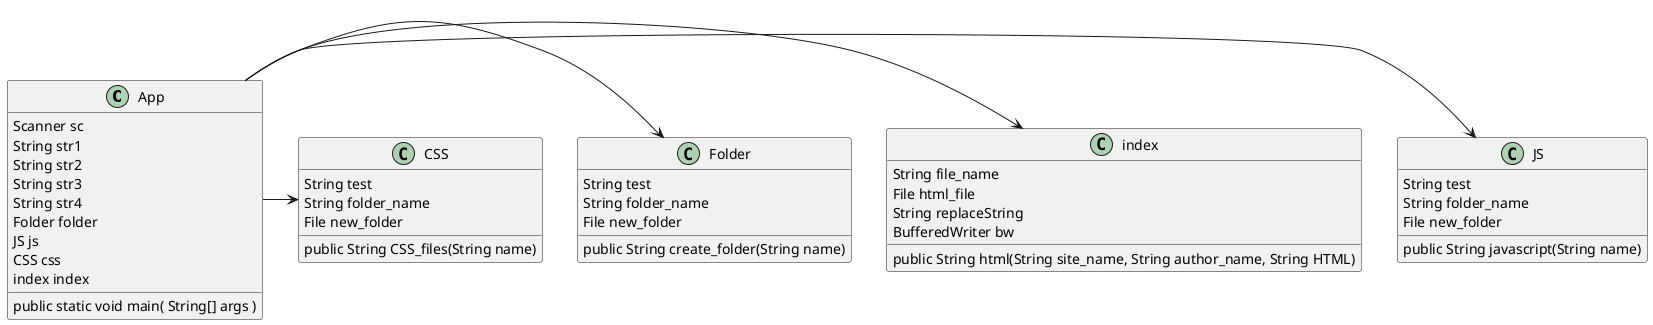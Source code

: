 @startuml
'https://plantuml.com/sequence-diagram

autonumber

@startuml
class App
{
    Scanner sc
    String str1
    String str2
    String str3
    String str4
    Folder folder
    JS js
    CSS css
    index index
    public static void main( String[] args )
}
class CSS
{
    String test
    public String CSS_files(String name)
    String folder_name
    File new_folder
}
class Folder
{
    String test
    String folder_name
    File new_folder
    public String create_folder(String name)
}
class index
{
    String file_name
    File html_file
    String replaceString
    BufferedWriter bw
    public String html(String site_name, String author_name, String HTML)
}
class JS
{
    String test
    public String javascript(String name)
    String folder_name
    File new_folder
}

App->JS
App->index
App->Folder
App->CSS

@enduml
